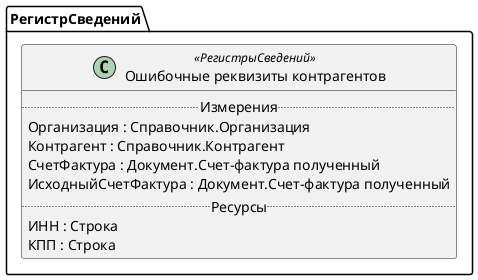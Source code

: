 ﻿@startuml ОшибочныеРеквизитыКонтрагентов
'!include templates.wsd
'..\include templates.wsd
class РегистрСведений.ОшибочныеРеквизитыКонтрагентов as "Ошибочные реквизиты контрагентов" <<РегистрыСведений>>
{
..Измерения..
Организация : Справочник.Организация
Контрагент : Справочник.Контрагент
СчетФактура : Документ.Счет-фактура полученный
ИсходныйСчетФактура : Документ.Счет-фактура полученный
..Ресурсы..
ИНН : Строка
КПП : Строка
}
@enduml
